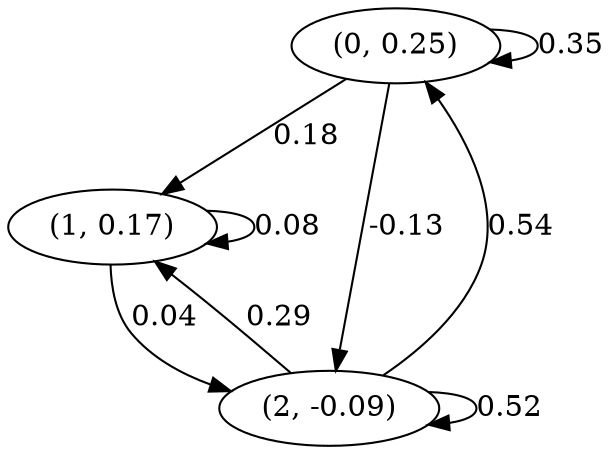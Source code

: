 digraph {
    0 [ label = "(0, 0.25)" ]
    1 [ label = "(1, 0.17)" ]
    2 [ label = "(2, -0.09)" ]
    0 -> 0 [ label = "0.35" ]
    1 -> 1 [ label = "0.08" ]
    2 -> 2 [ label = "0.52" ]
    2 -> 0 [ label = "0.54" ]
    0 -> 1 [ label = "0.18" ]
    2 -> 1 [ label = "0.29" ]
    0 -> 2 [ label = "-0.13" ]
    1 -> 2 [ label = "0.04" ]
}


